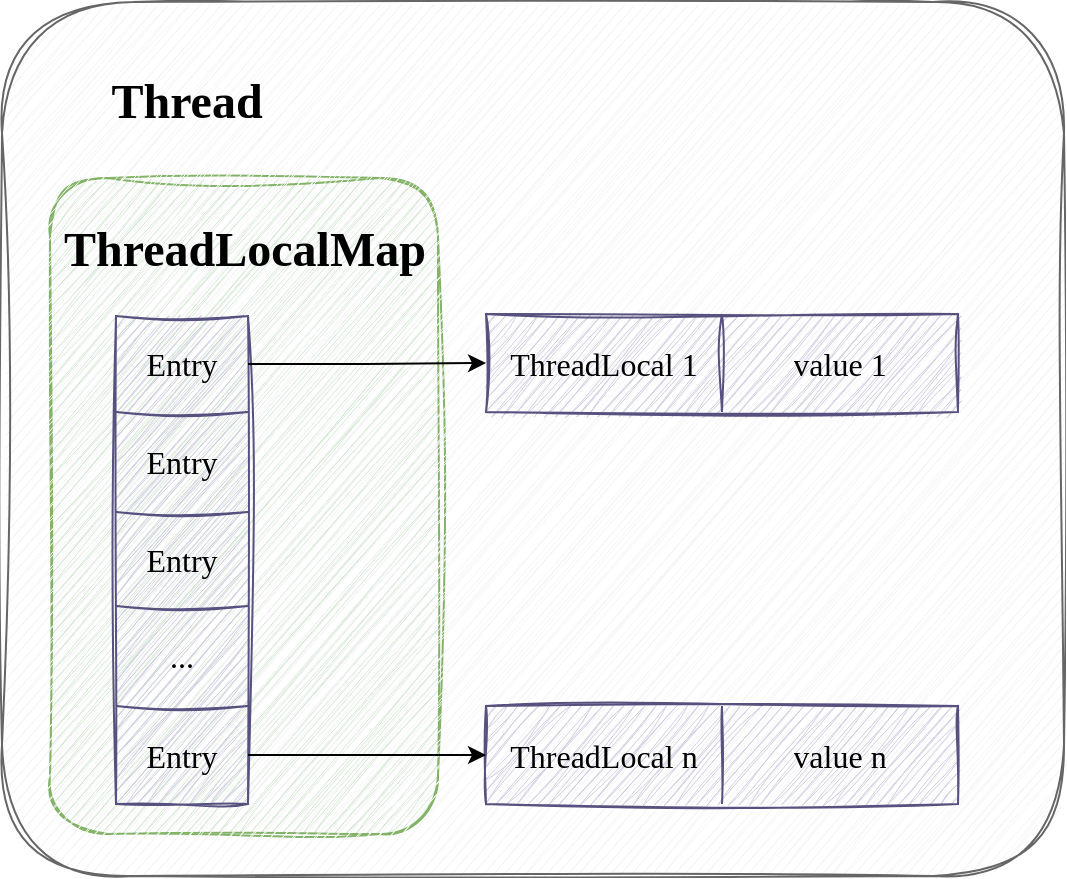 <mxfile version="21.8.2" type="github">
  <diagram name="第 1 页" id="PvdvLBJYvnZuZnWL-aYe">
    <mxGraphModel dx="1434" dy="750" grid="0" gridSize="10" guides="1" tooltips="1" connect="1" arrows="1" fold="1" page="1" pageScale="1" pageWidth="827" pageHeight="1169" math="0" shadow="0">
      <root>
        <mxCell id="0" />
        <mxCell id="1" parent="0" />
        <mxCell id="qPxDUVW51eIdT9dTivtC-1" value="" style="rounded=1;whiteSpace=wrap;html=1;sketch=1;curveFitting=1;jiggle=2;glass=0;shadow=0;fillColor=#d5e8d4;strokeColor=#82b366;" vertex="1" parent="1">
          <mxGeometry x="170" y="379" width="194" height="328" as="geometry" />
        </mxCell>
        <mxCell id="qPxDUVW51eIdT9dTivtC-2" value="" style="rounded=1;whiteSpace=wrap;html=1;sketch=1;curveFitting=1;jiggle=2;fillColor=#f5f5f5;fontColor=#333333;strokeColor=#666666;" vertex="1" parent="1">
          <mxGeometry x="146" y="291" width="531" height="437" as="geometry" />
        </mxCell>
        <mxCell id="qPxDUVW51eIdT9dTivtC-3" value="Thread" style="text;strokeColor=none;fillColor=none;html=1;fontSize=24;fontStyle=1;verticalAlign=middle;align=center;fontFamily=Comic Sans MS;" vertex="1" parent="1">
          <mxGeometry x="188" y="321" width="100" height="40" as="geometry" />
        </mxCell>
        <mxCell id="qPxDUVW51eIdT9dTivtC-4" value="ThreadLocalMap" style="text;strokeColor=none;fillColor=none;html=1;fontSize=24;fontStyle=1;verticalAlign=middle;align=center;fontFamily=Comic Sans MS;" vertex="1" parent="1">
          <mxGeometry x="217" y="395" width="100" height="40" as="geometry" />
        </mxCell>
        <mxCell id="qPxDUVW51eIdT9dTivtC-6" value="" style="shape=table;startSize=0;container=1;collapsible=0;childLayout=tableLayout;fontSize=16;sketch=1;curveFitting=1;jiggle=2;fillColor=#d0cee2;strokeColor=#56517e;" vertex="1" parent="1">
          <mxGeometry x="203" y="448" width="66" height="244" as="geometry" />
        </mxCell>
        <mxCell id="qPxDUVW51eIdT9dTivtC-29" style="shape=tableRow;horizontal=0;startSize=0;swimlaneHead=0;swimlaneBody=0;strokeColor=inherit;top=0;left=0;bottom=0;right=0;collapsible=0;dropTarget=0;fillColor=none;points=[[0,0.5],[1,0.5]];portConstraint=eastwest;fontSize=16;" vertex="1" parent="qPxDUVW51eIdT9dTivtC-6">
          <mxGeometry width="66" height="48" as="geometry" />
        </mxCell>
        <mxCell id="qPxDUVW51eIdT9dTivtC-30" value="&lt;font face=&quot;Comic Sans MS&quot;&gt;Entry&lt;/font&gt;" style="shape=partialRectangle;html=1;whiteSpace=wrap;connectable=0;strokeColor=inherit;overflow=hidden;fillColor=none;top=0;left=0;bottom=0;right=0;pointerEvents=1;fontSize=16;" vertex="1" parent="qPxDUVW51eIdT9dTivtC-29">
          <mxGeometry width="66" height="48" as="geometry">
            <mxRectangle width="66" height="48" as="alternateBounds" />
          </mxGeometry>
        </mxCell>
        <mxCell id="qPxDUVW51eIdT9dTivtC-27" style="shape=tableRow;horizontal=0;startSize=0;swimlaneHead=0;swimlaneBody=0;strokeColor=inherit;top=0;left=0;bottom=0;right=0;collapsible=0;dropTarget=0;fillColor=none;points=[[0,0.5],[1,0.5]];portConstraint=eastwest;fontSize=16;" vertex="1" parent="qPxDUVW51eIdT9dTivtC-6">
          <mxGeometry y="48" width="66" height="50" as="geometry" />
        </mxCell>
        <mxCell id="qPxDUVW51eIdT9dTivtC-28" value="Entry" style="shape=partialRectangle;html=1;whiteSpace=wrap;connectable=0;strokeColor=inherit;overflow=hidden;fillColor=none;top=0;left=0;bottom=0;right=0;pointerEvents=1;fontSize=16;fontFamily=Comic Sans MS;" vertex="1" parent="qPxDUVW51eIdT9dTivtC-27">
          <mxGeometry width="66" height="50" as="geometry">
            <mxRectangle width="66" height="50" as="alternateBounds" />
          </mxGeometry>
        </mxCell>
        <mxCell id="qPxDUVW51eIdT9dTivtC-25" style="shape=tableRow;horizontal=0;startSize=0;swimlaneHead=0;swimlaneBody=0;strokeColor=inherit;top=0;left=0;bottom=0;right=0;collapsible=0;dropTarget=0;fillColor=none;points=[[0,0.5],[1,0.5]];portConstraint=eastwest;fontSize=16;" vertex="1" parent="qPxDUVW51eIdT9dTivtC-6">
          <mxGeometry y="98" width="66" height="47" as="geometry" />
        </mxCell>
        <mxCell id="qPxDUVW51eIdT9dTivtC-26" value="&lt;font face=&quot;Comic Sans MS&quot;&gt;Entry&lt;/font&gt;" style="shape=partialRectangle;html=1;whiteSpace=wrap;connectable=0;strokeColor=inherit;overflow=hidden;fillColor=none;top=0;left=0;bottom=0;right=0;pointerEvents=1;fontSize=16;" vertex="1" parent="qPxDUVW51eIdT9dTivtC-25">
          <mxGeometry width="66" height="47" as="geometry">
            <mxRectangle width="66" height="47" as="alternateBounds" />
          </mxGeometry>
        </mxCell>
        <mxCell id="qPxDUVW51eIdT9dTivtC-15" value="" style="shape=tableRow;horizontal=0;startSize=0;swimlaneHead=0;swimlaneBody=0;strokeColor=inherit;top=0;left=0;bottom=0;right=0;collapsible=0;dropTarget=0;fillColor=none;points=[[0,0.5],[1,0.5]];portConstraint=eastwest;fontSize=16;" vertex="1" parent="qPxDUVW51eIdT9dTivtC-6">
          <mxGeometry y="145" width="66" height="50" as="geometry" />
        </mxCell>
        <mxCell id="qPxDUVW51eIdT9dTivtC-19" value="&lt;font face=&quot;Comic Sans MS&quot;&gt;...&lt;/font&gt;" style="shape=partialRectangle;html=1;whiteSpace=wrap;connectable=0;strokeColor=inherit;overflow=hidden;fillColor=none;top=0;left=0;bottom=0;right=0;pointerEvents=1;fontSize=16;" vertex="1" parent="qPxDUVW51eIdT9dTivtC-15">
          <mxGeometry width="66" height="50" as="geometry">
            <mxRectangle width="66" height="50" as="alternateBounds" />
          </mxGeometry>
        </mxCell>
        <mxCell id="qPxDUVW51eIdT9dTivtC-7" value="" style="shape=tableRow;horizontal=0;startSize=0;swimlaneHead=0;swimlaneBody=0;strokeColor=inherit;top=0;left=0;bottom=0;right=0;collapsible=0;dropTarget=0;fillColor=none;points=[[0,0.5],[1,0.5]];portConstraint=eastwest;fontSize=16;" vertex="1" parent="qPxDUVW51eIdT9dTivtC-6">
          <mxGeometry y="195" width="66" height="49" as="geometry" />
        </mxCell>
        <mxCell id="qPxDUVW51eIdT9dTivtC-20" value="&lt;font face=&quot;Comic Sans MS&quot;&gt;Entry&lt;/font&gt;" style="shape=partialRectangle;html=1;whiteSpace=wrap;connectable=0;strokeColor=inherit;overflow=hidden;fillColor=none;top=0;left=0;bottom=0;right=0;pointerEvents=1;fontSize=16;" vertex="1" parent="qPxDUVW51eIdT9dTivtC-7">
          <mxGeometry width="66" height="49" as="geometry">
            <mxRectangle width="66" height="49" as="alternateBounds" />
          </mxGeometry>
        </mxCell>
        <mxCell id="qPxDUVW51eIdT9dTivtC-31" value="" style="shape=table;startSize=0;container=1;collapsible=0;childLayout=tableLayout;fontSize=16;sketch=1;curveFitting=1;jiggle=2;fillColor=#d0cee2;strokeColor=#56517e;" vertex="1" parent="1">
          <mxGeometry x="388" y="447" width="236" height="49" as="geometry" />
        </mxCell>
        <mxCell id="qPxDUVW51eIdT9dTivtC-32" value="" style="shape=tableRow;horizontal=0;startSize=0;swimlaneHead=0;swimlaneBody=0;strokeColor=inherit;top=0;left=0;bottom=0;right=0;collapsible=0;dropTarget=0;fillColor=none;points=[[0,0.5],[1,0.5]];portConstraint=eastwest;fontSize=16;" vertex="1" parent="qPxDUVW51eIdT9dTivtC-31">
          <mxGeometry width="236" height="49" as="geometry" />
        </mxCell>
        <mxCell id="qPxDUVW51eIdT9dTivtC-33" value="&lt;font face=&quot;Comic Sans MS&quot;&gt;ThreadLocal 1&lt;/font&gt;" style="shape=partialRectangle;html=1;whiteSpace=wrap;connectable=0;strokeColor=inherit;overflow=hidden;fillColor=none;top=0;left=0;bottom=0;right=0;pointerEvents=1;fontSize=16;" vertex="1" parent="qPxDUVW51eIdT9dTivtC-32">
          <mxGeometry width="118" height="49" as="geometry">
            <mxRectangle width="118" height="49" as="alternateBounds" />
          </mxGeometry>
        </mxCell>
        <mxCell id="qPxDUVW51eIdT9dTivtC-34" value="&lt;font face=&quot;Comic Sans MS&quot;&gt;value 1&lt;/font&gt;" style="shape=partialRectangle;html=1;whiteSpace=wrap;connectable=0;strokeColor=inherit;overflow=hidden;fillColor=none;top=0;left=0;bottom=0;right=0;pointerEvents=1;fontSize=16;" vertex="1" parent="qPxDUVW51eIdT9dTivtC-32">
          <mxGeometry x="118" width="118" height="49" as="geometry">
            <mxRectangle width="118" height="49" as="alternateBounds" />
          </mxGeometry>
        </mxCell>
        <mxCell id="qPxDUVW51eIdT9dTivtC-44" value="" style="shape=table;startSize=0;container=1;collapsible=0;childLayout=tableLayout;fontSize=16;sketch=1;curveFitting=1;jiggle=2;fillColor=#d0cee2;strokeColor=#56517e;" vertex="1" parent="1">
          <mxGeometry x="388" y="643" width="236" height="49" as="geometry" />
        </mxCell>
        <mxCell id="qPxDUVW51eIdT9dTivtC-45" value="" style="shape=tableRow;horizontal=0;startSize=0;swimlaneHead=0;swimlaneBody=0;strokeColor=inherit;top=0;left=0;bottom=0;right=0;collapsible=0;dropTarget=0;fillColor=none;points=[[0,0.5],[1,0.5]];portConstraint=eastwest;fontSize=16;" vertex="1" parent="qPxDUVW51eIdT9dTivtC-44">
          <mxGeometry width="236" height="49" as="geometry" />
        </mxCell>
        <mxCell id="qPxDUVW51eIdT9dTivtC-46" value="&lt;font face=&quot;Comic Sans MS&quot;&gt;ThreadLocal n&lt;/font&gt;" style="shape=partialRectangle;html=1;whiteSpace=wrap;connectable=0;strokeColor=inherit;overflow=hidden;fillColor=none;top=0;left=0;bottom=0;right=0;pointerEvents=1;fontSize=16;" vertex="1" parent="qPxDUVW51eIdT9dTivtC-45">
          <mxGeometry width="118" height="49" as="geometry">
            <mxRectangle width="118" height="49" as="alternateBounds" />
          </mxGeometry>
        </mxCell>
        <mxCell id="qPxDUVW51eIdT9dTivtC-47" value="&lt;font face=&quot;Comic Sans MS&quot;&gt;value n&lt;/font&gt;" style="shape=partialRectangle;html=1;whiteSpace=wrap;connectable=0;strokeColor=inherit;overflow=hidden;fillColor=none;top=0;left=0;bottom=0;right=0;pointerEvents=1;fontSize=16;" vertex="1" parent="qPxDUVW51eIdT9dTivtC-45">
          <mxGeometry x="118" width="118" height="49" as="geometry">
            <mxRectangle width="118" height="49" as="alternateBounds" />
          </mxGeometry>
        </mxCell>
        <mxCell id="qPxDUVW51eIdT9dTivtC-50" style="edgeStyle=orthogonalEdgeStyle;rounded=0;orthogonalLoop=1;jettySize=auto;html=1;exitX=1;exitY=0.5;exitDx=0;exitDy=0;" edge="1" parent="1" source="qPxDUVW51eIdT9dTivtC-29" target="qPxDUVW51eIdT9dTivtC-31">
          <mxGeometry relative="1" as="geometry" />
        </mxCell>
        <mxCell id="qPxDUVW51eIdT9dTivtC-51" style="edgeStyle=orthogonalEdgeStyle;rounded=0;orthogonalLoop=1;jettySize=auto;html=1;exitX=1;exitY=0.5;exitDx=0;exitDy=0;" edge="1" parent="1" source="qPxDUVW51eIdT9dTivtC-7" target="qPxDUVW51eIdT9dTivtC-44">
          <mxGeometry relative="1" as="geometry" />
        </mxCell>
      </root>
    </mxGraphModel>
  </diagram>
</mxfile>
